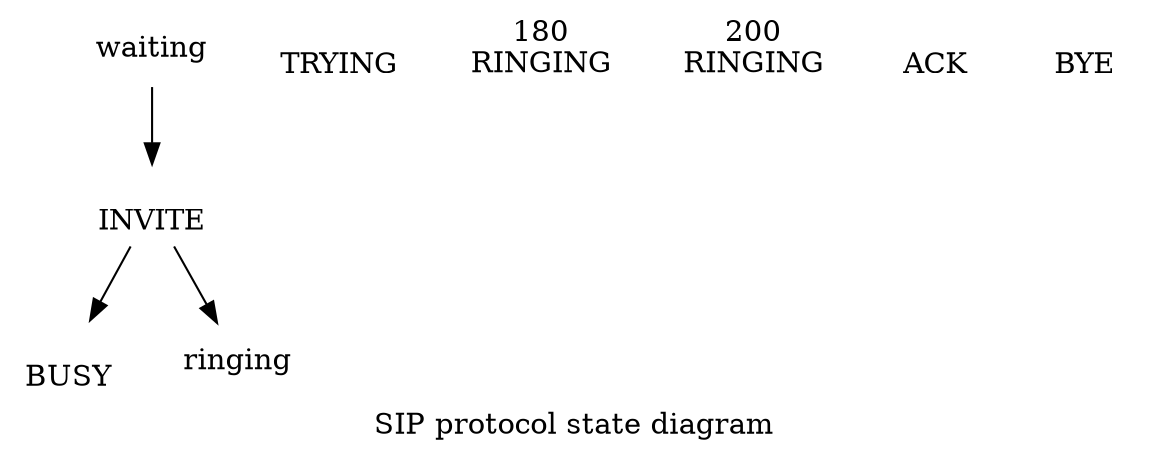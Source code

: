 digraph sip_protocol_state {
	style = filled;
	color = lightgrey;
	label = "SIP protocol state diagram";
	rankdir = TB;

	subgraph waiting {
		style = filled;
		color = blue;
		node [shape = plaintext];
		"INV"   [label = "\nINVITE"];
		"100"   [label = "\nTRYING"];
		"180"   [label = "180\nRINGING"];
		"200"   [label = "200\nRINGING"];
		"ACK"   [label = "\nACK"];
		"BYE"   [label = "\nBYE"];
		"BUSY"  [label = "\nBUSY"];

		"waiting" -> "INV";
		"INV" -> "ringing";
	}

	subgraph "in session" {
		"INV" -> "BUSY"
		label = "waiting";
	}
}

